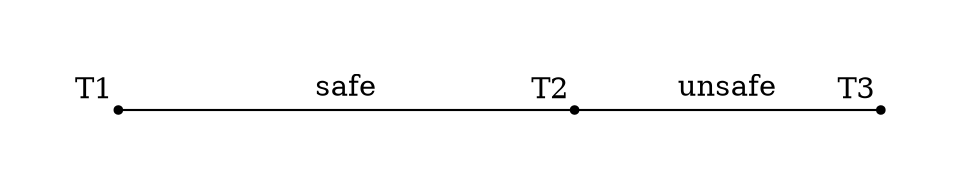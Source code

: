 digraph unsafe_fill_time {
    pad=0.5
    node[shape=point]
    "start" [xlabel=T1];
    "unsafe_start" [xlabel=T2]
    "end" [xlabel=T3]
    edge[arrowhead="none"];
    {rank = same; start; unsafe_start}
    {rank = same; unsafe_start; end}

    start -> unsafe_start [label = "safe", minlen=6]
    unsafe_start -> end [label = "unsafe", minlen=4]
}